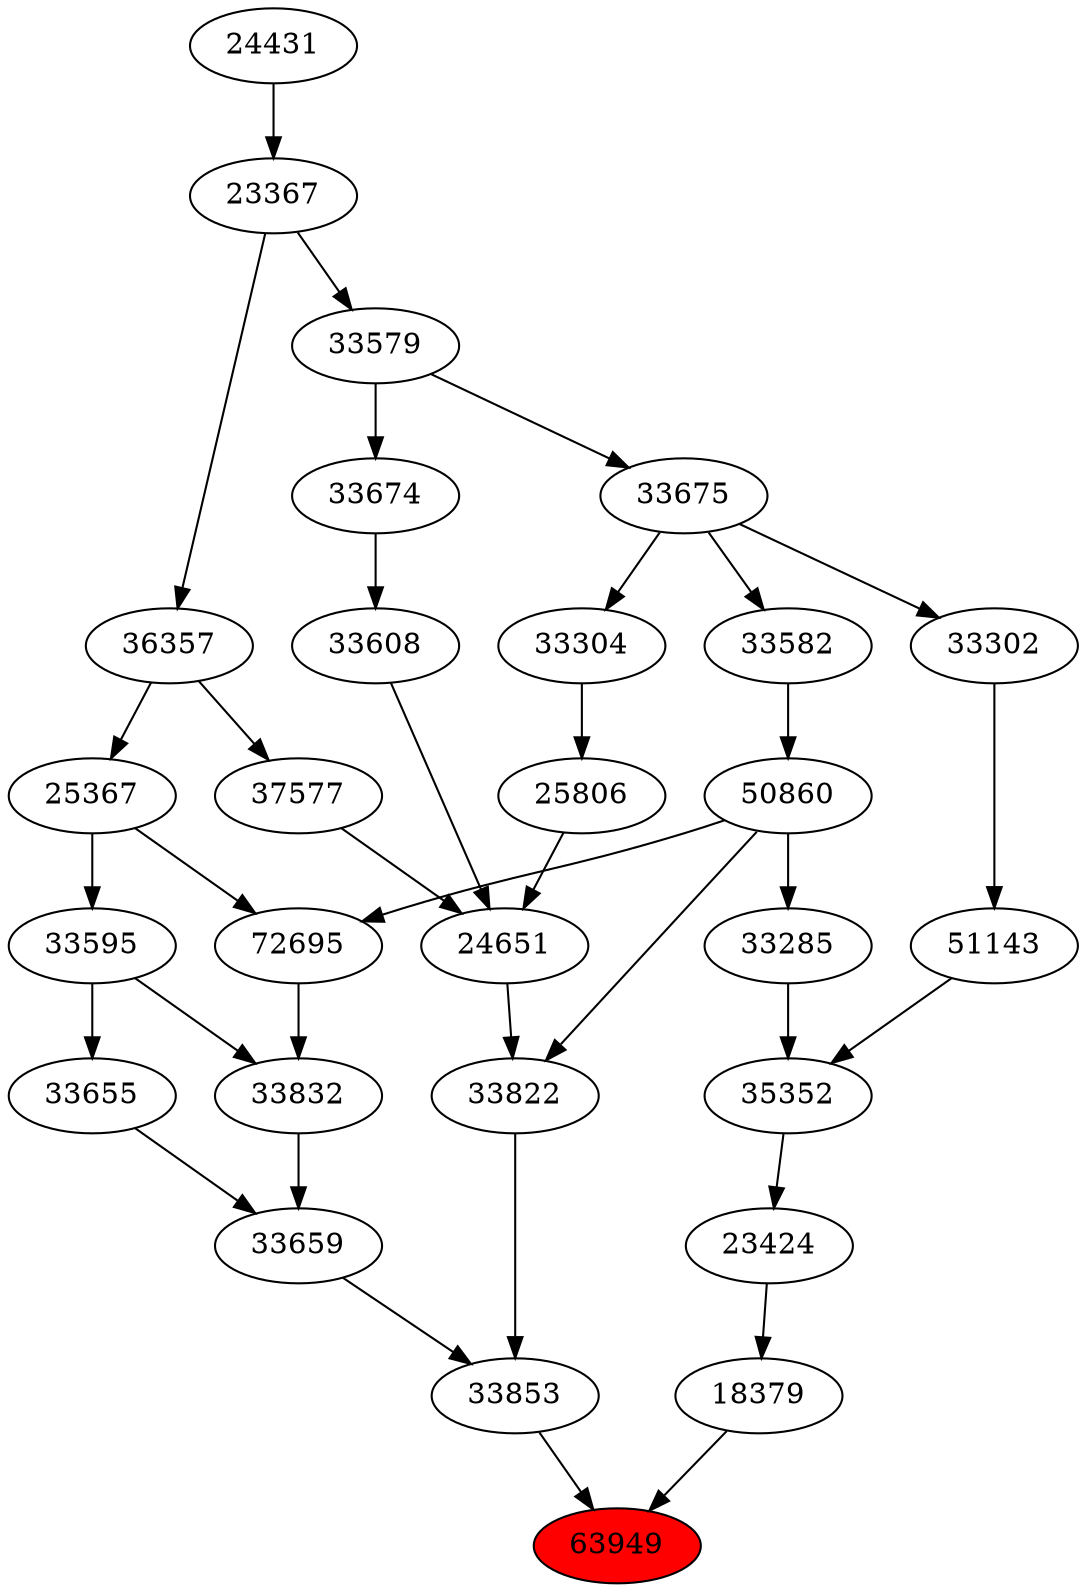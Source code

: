 strict digraph{ 
63949 [label="63949" fillcolor=red style=filled]
33853 -> 63949
18379 -> 63949
33853 [label="33853"]
33659 -> 33853
33822 -> 33853
18379 [label="18379"]
23424 -> 18379
33659 [label="33659"]
33655 -> 33659
33832 -> 33659
33822 [label="33822"]
24651 -> 33822
50860 -> 33822
23424 [label="23424"]
35352 -> 23424
33655 [label="33655"]
33595 -> 33655
33832 [label="33832"]
72695 -> 33832
33595 -> 33832
24651 [label="24651"]
25806 -> 24651
33608 -> 24651
37577 -> 24651
50860 [label="50860"]
33582 -> 50860
35352 [label="35352"]
33285 -> 35352
51143 -> 35352
33595 [label="33595"]
25367 -> 33595
72695 [label="72695"]
50860 -> 72695
25367 -> 72695
25806 [label="25806"]
33304 -> 25806
33608 [label="33608"]
33674 -> 33608
37577 [label="37577"]
36357 -> 37577
33582 [label="33582"]
33675 -> 33582
33285 [label="33285"]
50860 -> 33285
51143 [label="51143"]
33302 -> 51143
25367 [label="25367"]
36357 -> 25367
33304 [label="33304"]
33675 -> 33304
33674 [label="33674"]
33579 -> 33674
36357 [label="36357"]
23367 -> 36357
33675 [label="33675"]
33579 -> 33675
33302 [label="33302"]
33675 -> 33302
33579 [label="33579"]
23367 -> 33579
23367 [label="23367"]
24431 -> 23367
24431 [label="24431"]
}
